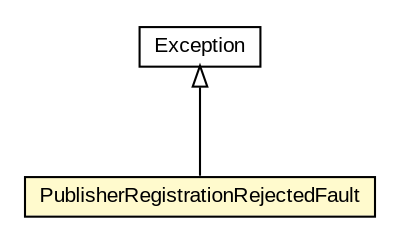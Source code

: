 #!/usr/local/bin/dot
#
# Class diagram 
# Generated by UMLGraph version R5_6-24-gf6e263 (http://www.umlgraph.org/)
#

digraph G {
	edge [fontname="arial",fontsize=10,labelfontname="arial",labelfontsize=10];
	node [fontname="arial",fontsize=10,shape=plaintext];
	nodesep=0.25;
	ranksep=0.5;
	// org.oasis_open.docs.wsn.brw_2.PublisherRegistrationRejectedFault
	c906558 [label=<<table title="org.oasis_open.docs.wsn.brw_2.PublisherRegistrationRejectedFault" border="0" cellborder="1" cellspacing="0" cellpadding="2" port="p" bgcolor="lemonChiffon" href="./PublisherRegistrationRejectedFault.html">
		<tr><td><table border="0" cellspacing="0" cellpadding="1">
<tr><td align="center" balign="center"> PublisherRegistrationRejectedFault </td></tr>
		</table></td></tr>
		</table>>, URL="./PublisherRegistrationRejectedFault.html", fontname="arial", fontcolor="black", fontsize=10.0];
	//org.oasis_open.docs.wsn.brw_2.PublisherRegistrationRejectedFault extends java.lang.Exception
	c907674:p -> c906558:p [dir=back,arrowtail=empty];
	// java.lang.Exception
	c907674 [label=<<table title="java.lang.Exception" border="0" cellborder="1" cellspacing="0" cellpadding="2" port="p" href="http://java.sun.com/j2se/1.4.2/docs/api/java/lang/Exception.html">
		<tr><td><table border="0" cellspacing="0" cellpadding="1">
<tr><td align="center" balign="center"> Exception </td></tr>
		</table></td></tr>
		</table>>, URL="http://java.sun.com/j2se/1.4.2/docs/api/java/lang/Exception.html", fontname="arial", fontcolor="black", fontsize=10.0];
}

